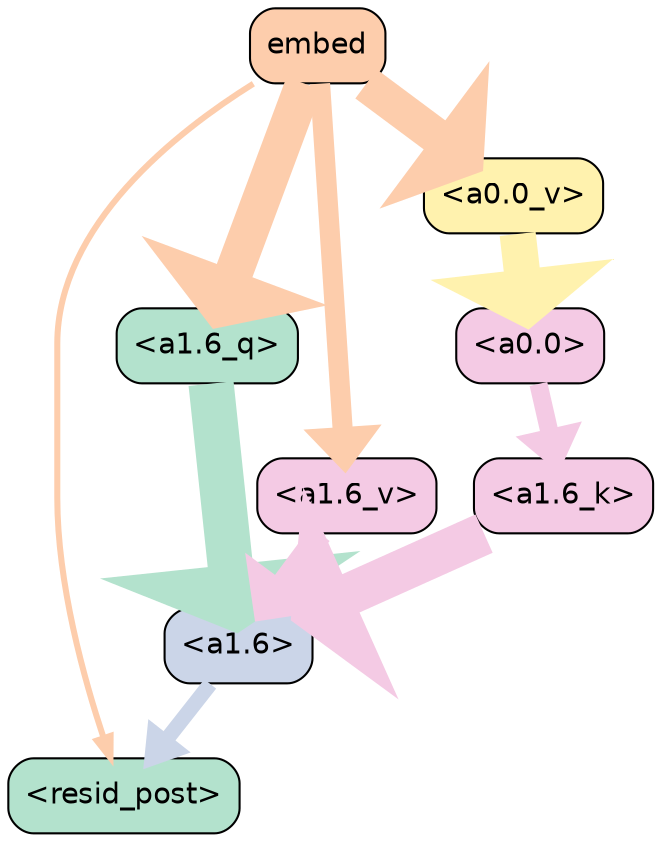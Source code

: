 strict digraph "" {
	graph [bgcolor=transparent,
		layout=dot,
		overlap=false,
		splines=true
	];
	"<a1.6>"	[color=black,
		fillcolor="#cbd5e8",
		fontname=Helvetica,
		shape=box,
		style="filled, rounded"];
	"<resid_post>"	[color=black,
		fillcolor="#b3e2cd",
		fontname=Helvetica,
		shape=box,
		style="filled, rounded"];
	"<a1.6>" -> "<resid_post>"	[color="#cbd5e8",
		penwidth=7.245298147201538];
	embed	[color=black,
		fillcolor="#fdcdac",
		fontname=Helvetica,
		shape=box,
		style="filled, rounded"];
	embed -> "<resid_post>"	[color="#fdcdac",
		penwidth=2.896503448486328];
	"<a1.6_q>"	[color=black,
		fillcolor="#b3e2cd",
		fontname=Helvetica,
		shape=box,
		style="filled, rounded"];
	embed -> "<a1.6_q>"	[color="#fdcdac",
		penwidth=18.218334197998047];
	"<a1.6_v>"	[color=black,
		fillcolor="#f4cae4",
		fontname=Helvetica,
		shape=box,
		style="filled, rounded"];
	embed -> "<a1.6_v>"	[color="#fdcdac",
		penwidth=9.637654781341553];
	"<a0.0_v>"	[color=black,
		fillcolor="#fff2ae",
		fontname=Helvetica,
		shape=box,
		style="filled, rounded"];
	embed -> "<a0.0_v>"	[color="#fdcdac",
		penwidth=17.353084087371826];
	"<a1.6_q>" -> "<a1.6>"	[color="#b3e2cd",
		penwidth=21.695740699768066];
	"<a1.6_k>"	[color=black,
		fillcolor="#f4cae4",
		fontname=Helvetica,
		shape=box,
		style="filled, rounded"];
	"<a1.6_k>" -> "<a1.6>"	[color="#f4cae4",
		penwidth=20.15286922454834];
	"<a1.6_v>" -> "<a1.6>"	[color="#f4cae4",
		penwidth=11.330328941345215];
	"<a0.0>"	[color=black,
		fillcolor="#f4cae4",
		fontname=Helvetica,
		shape=box,
		style="filled, rounded"];
	"<a0.0>" -> "<a1.6_k>"	[color="#f4cae4",
		penwidth=8.66813039779663];
	"<a0.0_v>" -> "<a0.0>"	[color="#fff2ae",
		penwidth=17.346431732177734];
}
